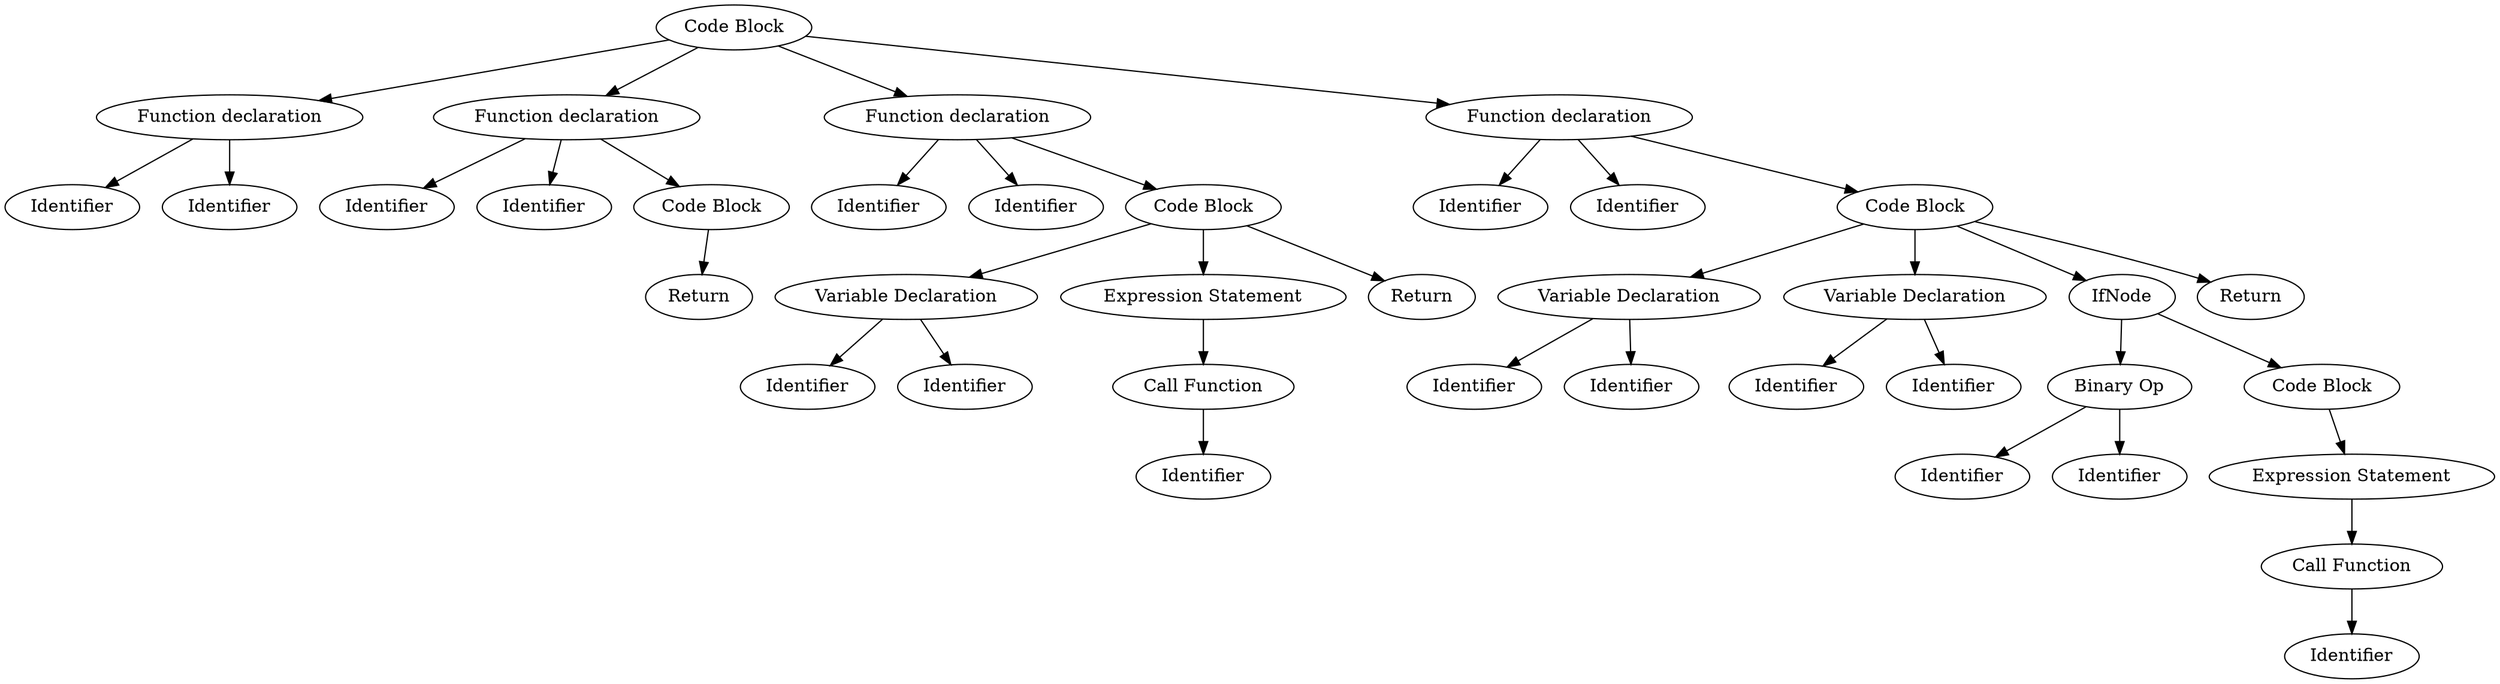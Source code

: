 #@startdot
digraph AST{
node7[label="Code Block"]
node6[label="Function declaration"]
node1[label="Identifier"]
node2[label="Identifier"]
node6->node1
node6->node2
node7->node6
node16[label="Function declaration"]
node8[label="Identifier"]
node9[label="Identifier"]
node15[label="Code Block"]
node14[label="Return"]
node15->node14
node16->node15
node16->node8
node16->node9
node7->node16
node37[label="Function declaration"]
node17[label="Identifier"]
node18[label="Identifier"]
node30[label="Code Block"]
node29[label="Variable Declaration"]
node22[label="Identifier"]
node23[label="Identifier"]
node29->node22
node29->node23
node30->node29
node34[label="Expression Statement"]
node33[label="Call Function"]
node31[label="Identifier"]
node33->node31
node34->node33
node30->node34
node36[label="Return"]
node30->node36
node37->node30
node37->node17
node37->node18
node7->node37
node60[label="Function declaration"]
node38[label="Identifier"]
node39[label="Identifier"]
node44[label="Code Block"]
node43[label="Variable Declaration"]
node40[label="Identifier"]
node41[label="Identifier"]
node43->node40
node43->node41
node44->node43
node48[label="Variable Declaration"]
node45[label="Identifier"]
node46[label="Identifier"]
node48->node45
node48->node46
node44->node48
node57[label="IfNode"]
node51[label="Binary Op"]
node49[label="Identifier"]
node50[label="Identifier"]
node51->node49
node51->node50
node57->node51
node56[label="Code Block"]
node55[label="Expression Statement"]
node54[label="Call Function"]
node52[label="Identifier"]
node54->node52
node55->node54
node56->node55
node57->node56
node44->node57
node59[label="Return"]
node44->node59
node60->node44
node60->node38
node60->node39
node7->node60
}
#@enddot